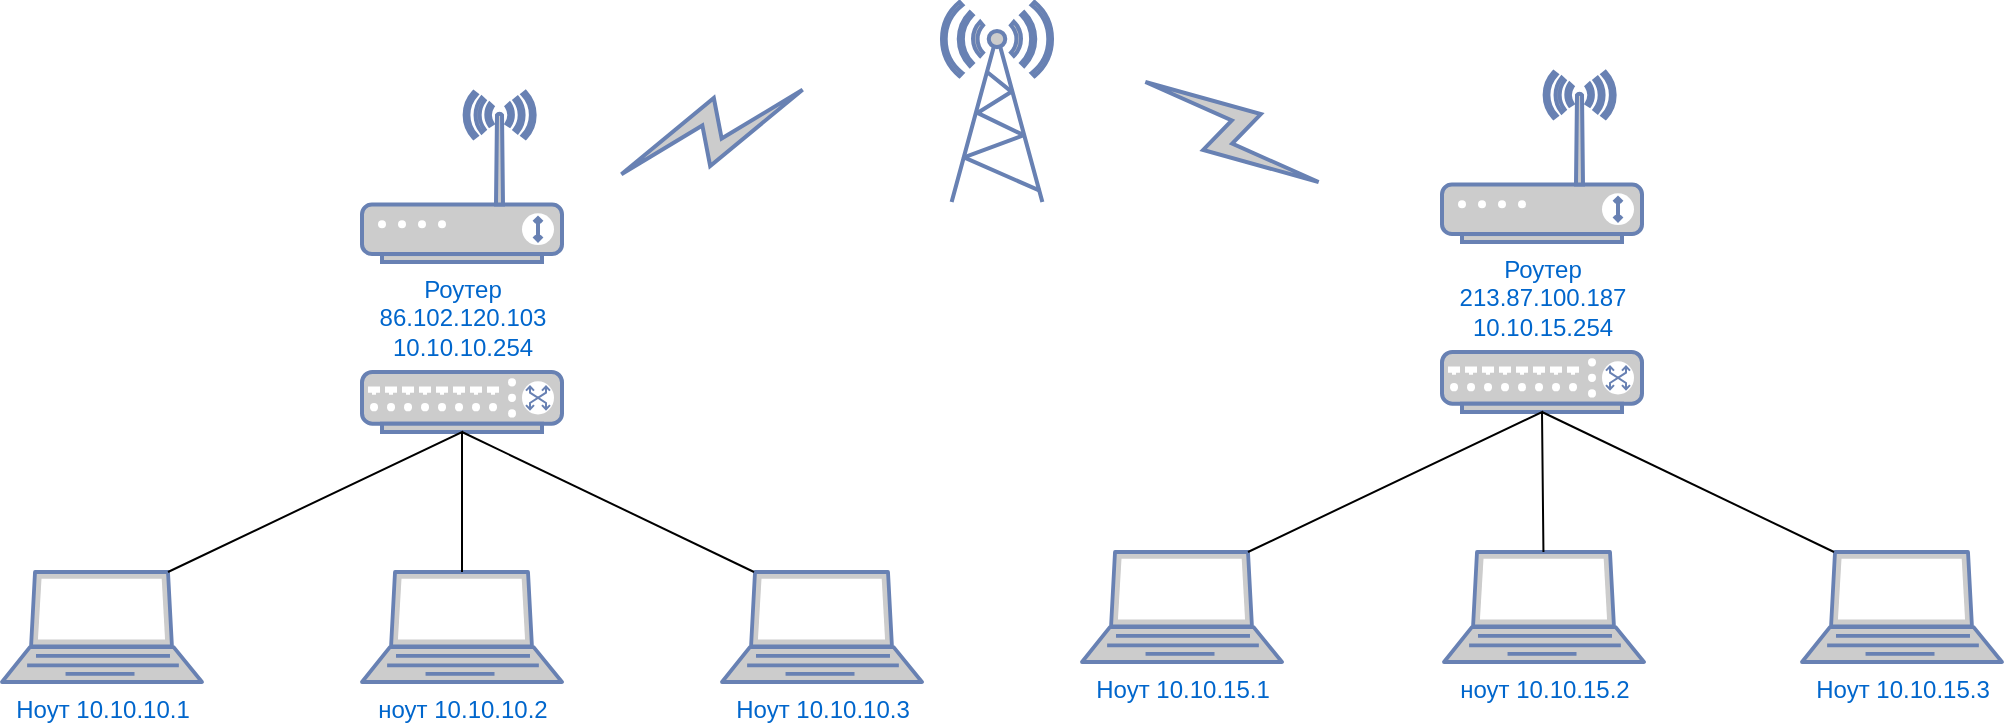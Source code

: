 <mxfile version="15.9.6" type="device"><diagram id="l8hXMBHkgcEJcSW0mbfh" name="Page-1"><mxGraphModel dx="1231" dy="588" grid="1" gridSize="10" guides="1" tooltips="1" connect="1" arrows="1" fold="1" page="1" pageScale="1" pageWidth="1169" pageHeight="827" math="0" shadow="0"><root><mxCell id="0"/><mxCell id="1" parent="0"/><mxCell id="WImRKY0PAhno3_4iszdw-1" value="" style="fontColor=#0066CC;verticalAlign=top;verticalLabelPosition=bottom;labelPosition=center;align=center;html=1;outlineConnect=0;fillColor=#CCCCCC;strokeColor=#6881B3;gradientColor=none;gradientDirection=north;strokeWidth=2;shape=mxgraph.networks.switch;" vertex="1" parent="1"><mxGeometry x="260" y="310" width="100" height="30" as="geometry"/></mxCell><mxCell id="WImRKY0PAhno3_4iszdw-5" value="Ноут 10.10.10.1" style="fontColor=#0066CC;verticalAlign=top;verticalLabelPosition=bottom;labelPosition=center;align=center;html=1;outlineConnect=0;fillColor=#CCCCCC;strokeColor=#6881B3;gradientColor=none;gradientDirection=north;strokeWidth=2;shape=mxgraph.networks.laptop;" vertex="1" parent="1"><mxGeometry x="80" y="410" width="100" height="55" as="geometry"/></mxCell><mxCell id="WImRKY0PAhno3_4iszdw-6" value="ноут 10.10.10.2" style="fontColor=#0066CC;verticalAlign=top;verticalLabelPosition=bottom;labelPosition=center;align=center;html=1;outlineConnect=0;fillColor=#CCCCCC;strokeColor=#6881B3;gradientColor=none;gradientDirection=north;strokeWidth=2;shape=mxgraph.networks.laptop;" vertex="1" parent="1"><mxGeometry x="260" y="410" width="100" height="55" as="geometry"/></mxCell><mxCell id="WImRKY0PAhno3_4iszdw-7" value="Ноут 10.10.10.3" style="fontColor=#0066CC;verticalAlign=top;verticalLabelPosition=bottom;labelPosition=center;align=center;html=1;outlineConnect=0;fillColor=#CCCCCC;strokeColor=#6881B3;gradientColor=none;gradientDirection=north;strokeWidth=2;shape=mxgraph.networks.laptop;" vertex="1" parent="1"><mxGeometry x="440" y="410" width="100" height="55" as="geometry"/></mxCell><mxCell id="WImRKY0PAhno3_4iszdw-8" value="" style="endArrow=none;html=1;rounded=0;exitX=0.83;exitY=0;exitDx=0;exitDy=0;exitPerimeter=0;" edge="1" parent="1" source="WImRKY0PAhno3_4iszdw-5" target="WImRKY0PAhno3_4iszdw-6"><mxGeometry width="50" height="50" relative="1" as="geometry"><mxPoint x="420" y="280" as="sourcePoint"/><mxPoint x="470" y="230" as="targetPoint"/><Array as="points"><mxPoint x="310" y="340"/></Array></mxGeometry></mxCell><mxCell id="WImRKY0PAhno3_4iszdw-9" value="" style="endArrow=none;html=1;rounded=0;entryX=0.16;entryY=0;entryDx=0;entryDy=0;entryPerimeter=0;" edge="1" parent="1" target="WImRKY0PAhno3_4iszdw-7"><mxGeometry width="50" height="50" relative="1" as="geometry"><mxPoint x="310" y="340" as="sourcePoint"/><mxPoint x="470" y="230" as="targetPoint"/></mxGeometry></mxCell><mxCell id="WImRKY0PAhno3_4iszdw-10" value="Роутер &lt;br&gt;86.102.120.103&lt;br&gt;10.10.10.254&lt;br&gt;" style="fontColor=#0066CC;verticalAlign=top;verticalLabelPosition=bottom;labelPosition=center;align=center;html=1;outlineConnect=0;fillColor=#CCCCCC;strokeColor=#6881B3;gradientColor=none;gradientDirection=north;strokeWidth=2;shape=mxgraph.networks.wireless_modem;" vertex="1" parent="1"><mxGeometry x="260" y="170" width="100" height="85" as="geometry"/></mxCell><mxCell id="WImRKY0PAhno3_4iszdw-11" value="" style="fontColor=#0066CC;verticalAlign=top;verticalLabelPosition=bottom;labelPosition=center;align=center;html=1;outlineConnect=0;fillColor=#CCCCCC;strokeColor=#6881B3;gradientColor=none;gradientDirection=north;strokeWidth=2;shape=mxgraph.networks.radio_tower;" vertex="1" parent="1"><mxGeometry x="550" y="125" width="55" height="100" as="geometry"/></mxCell><mxCell id="WImRKY0PAhno3_4iszdw-12" value="" style="fontColor=#0066CC;verticalAlign=top;verticalLabelPosition=bottom;labelPosition=center;align=center;html=1;outlineConnect=0;fillColor=#CCCCCC;strokeColor=#6881B3;gradientColor=none;gradientDirection=north;strokeWidth=2;shape=mxgraph.networks.comm_link;rotation=65;" vertex="1" parent="1"><mxGeometry x="420" y="140" width="30" height="100" as="geometry"/></mxCell><mxCell id="WImRKY0PAhno3_4iszdw-16" value="" style="fontColor=#0066CC;verticalAlign=top;verticalLabelPosition=bottom;labelPosition=center;align=center;html=1;outlineConnect=0;fillColor=#CCCCCC;strokeColor=#6881B3;gradientColor=none;gradientDirection=north;strokeWidth=2;shape=mxgraph.networks.comm_link;rotation=120;" vertex="1" parent="1"><mxGeometry x="680" y="140" width="30" height="100" as="geometry"/></mxCell><mxCell id="WImRKY0PAhno3_4iszdw-17" value="Роутер &lt;br&gt;213.87.100.187&lt;br&gt;10.10.15.254" style="fontColor=#0066CC;verticalAlign=top;verticalLabelPosition=bottom;labelPosition=center;align=center;html=1;outlineConnect=0;fillColor=#CCCCCC;strokeColor=#6881B3;gradientColor=none;gradientDirection=north;strokeWidth=2;shape=mxgraph.networks.wireless_modem;" vertex="1" parent="1"><mxGeometry x="800" y="160" width="100" height="85" as="geometry"/></mxCell><mxCell id="WImRKY0PAhno3_4iszdw-18" value="" style="fontColor=#0066CC;verticalAlign=top;verticalLabelPosition=bottom;labelPosition=center;align=center;html=1;outlineConnect=0;fillColor=#CCCCCC;strokeColor=#6881B3;gradientColor=none;gradientDirection=north;strokeWidth=2;shape=mxgraph.networks.switch;" vertex="1" parent="1"><mxGeometry x="800" y="300" width="100" height="30" as="geometry"/></mxCell><mxCell id="WImRKY0PAhno3_4iszdw-19" value="Ноут 10.10.15.1" style="fontColor=#0066CC;verticalAlign=top;verticalLabelPosition=bottom;labelPosition=center;align=center;html=1;outlineConnect=0;fillColor=#CCCCCC;strokeColor=#6881B3;gradientColor=none;gradientDirection=north;strokeWidth=2;shape=mxgraph.networks.laptop;" vertex="1" parent="1"><mxGeometry x="620" y="400" width="100" height="55" as="geometry"/></mxCell><mxCell id="WImRKY0PAhno3_4iszdw-20" value="ноут 10.10.15.2" style="fontColor=#0066CC;verticalAlign=top;verticalLabelPosition=bottom;labelPosition=center;align=center;html=1;outlineConnect=0;fillColor=#CCCCCC;strokeColor=#6881B3;gradientColor=none;gradientDirection=north;strokeWidth=2;shape=mxgraph.networks.laptop;" vertex="1" parent="1"><mxGeometry x="801" y="400" width="100" height="55" as="geometry"/></mxCell><mxCell id="WImRKY0PAhno3_4iszdw-21" value="Ноут 10.10.15.3" style="fontColor=#0066CC;verticalAlign=top;verticalLabelPosition=bottom;labelPosition=center;align=center;html=1;outlineConnect=0;fillColor=#CCCCCC;strokeColor=#6881B3;gradientColor=none;gradientDirection=north;strokeWidth=2;shape=mxgraph.networks.laptop;" vertex="1" parent="1"><mxGeometry x="980" y="400" width="100" height="55" as="geometry"/></mxCell><mxCell id="WImRKY0PAhno3_4iszdw-22" value="" style="endArrow=none;html=1;rounded=0;exitX=0.83;exitY=0;exitDx=0;exitDy=0;exitPerimeter=0;" edge="1" source="WImRKY0PAhno3_4iszdw-19" target="WImRKY0PAhno3_4iszdw-20" parent="1"><mxGeometry width="50" height="50" relative="1" as="geometry"><mxPoint x="960" y="270" as="sourcePoint"/><mxPoint x="1010" y="220" as="targetPoint"/><Array as="points"><mxPoint x="850" y="330"/></Array></mxGeometry></mxCell><mxCell id="WImRKY0PAhno3_4iszdw-23" value="" style="endArrow=none;html=1;rounded=0;entryX=0.16;entryY=0;entryDx=0;entryDy=0;entryPerimeter=0;" edge="1" target="WImRKY0PAhno3_4iszdw-21" parent="1"><mxGeometry width="50" height="50" relative="1" as="geometry"><mxPoint x="850.0" y="330.0" as="sourcePoint"/><mxPoint x="1010" y="220" as="targetPoint"/></mxGeometry></mxCell></root></mxGraphModel></diagram></mxfile>
